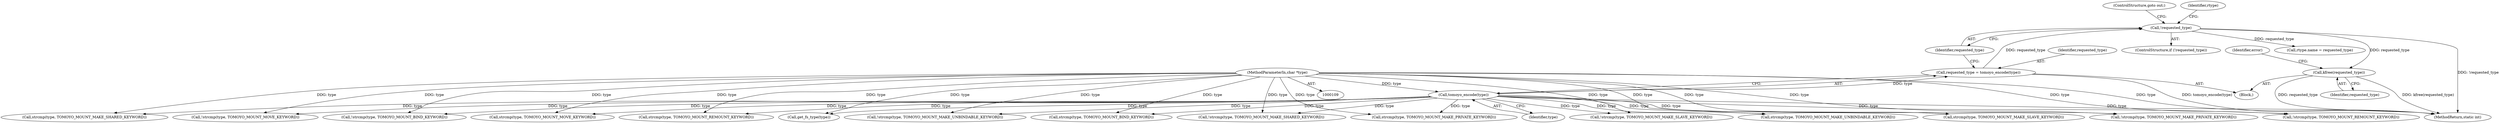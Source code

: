 digraph "0_linux_4e78c724d47e2342aa8fde61f6b8536f662f795f@API" {
"1000385" [label="(Call,kfree(requested_type))"];
"1000150" [label="(Call,!requested_type)"];
"1000145" [label="(Call,requested_type = tomoyo_encode(type))"];
"1000147" [label="(Call,tomoyo_encode(type))"];
"1000113" [label="(MethodParameterIn,char *type)"];
"1000150" [label="(Call,!requested_type)"];
"1000389" [label="(MethodReturn,static int)"];
"1000214" [label="(Call,strcmp(type, TOMOYO_MOUNT_BIND_KEYWORD))"];
"1000149" [label="(ControlStructure,if (!requested_type))"];
"1000151" [label="(Identifier,requested_type)"];
"1000201" [label="(Call,!strcmp(type, TOMOYO_MOUNT_MAKE_SLAVE_KEYWORD))"];
"1000147" [label="(Call,tomoyo_encode(type))"];
"1000153" [label="(Call,rtype.name = requested_type)"];
"1000146" [label="(Identifier,requested_type)"];
"1000202" [label="(Call,strcmp(type, TOMOYO_MOUNT_MAKE_SLAVE_KEYWORD))"];
"1000213" [label="(Call,!strcmp(type, TOMOYO_MOUNT_BIND_KEYWORD))"];
"1000184" [label="(Call,strcmp(type, TOMOYO_MOUNT_REMOUNT_KEYWORD))"];
"1000197" [label="(Call,strcmp(type, TOMOYO_MOUNT_MAKE_PRIVATE_KEYWORD))"];
"1000152" [label="(ControlStructure,goto out;)"];
"1000192" [label="(Call,strcmp(type, TOMOYO_MOUNT_MAKE_UNBINDABLE_KEYWORD))"];
"1000218" [label="(Call,strcmp(type, TOMOYO_MOUNT_MOVE_KEYWORD))"];
"1000388" [label="(Identifier,error)"];
"1000115" [label="(Block,)"];
"1000191" [label="(Call,!strcmp(type, TOMOYO_MOUNT_MAKE_UNBINDABLE_KEYWORD))"];
"1000148" [label="(Identifier,type)"];
"1000155" [label="(Identifier,rtype)"];
"1000183" [label="(Call,!strcmp(type, TOMOYO_MOUNT_REMOUNT_KEYWORD))"];
"1000113" [label="(MethodParameterIn,char *type)"];
"1000385" [label="(Call,kfree(requested_type))"];
"1000386" [label="(Identifier,requested_type)"];
"1000145" [label="(Call,requested_type = tomoyo_encode(type))"];
"1000206" [label="(Call,strcmp(type, TOMOYO_MOUNT_MAKE_SHARED_KEYWORD))"];
"1000230" [label="(Call,get_fs_type(type))"];
"1000205" [label="(Call,!strcmp(type, TOMOYO_MOUNT_MAKE_SHARED_KEYWORD))"];
"1000196" [label="(Call,!strcmp(type, TOMOYO_MOUNT_MAKE_PRIVATE_KEYWORD))"];
"1000217" [label="(Call,!strcmp(type, TOMOYO_MOUNT_MOVE_KEYWORD))"];
"1000385" -> "1000115"  [label="AST: "];
"1000385" -> "1000386"  [label="CFG: "];
"1000386" -> "1000385"  [label="AST: "];
"1000388" -> "1000385"  [label="CFG: "];
"1000385" -> "1000389"  [label="DDG: requested_type"];
"1000385" -> "1000389"  [label="DDG: kfree(requested_type)"];
"1000150" -> "1000385"  [label="DDG: requested_type"];
"1000150" -> "1000149"  [label="AST: "];
"1000150" -> "1000151"  [label="CFG: "];
"1000151" -> "1000150"  [label="AST: "];
"1000152" -> "1000150"  [label="CFG: "];
"1000155" -> "1000150"  [label="CFG: "];
"1000150" -> "1000389"  [label="DDG: !requested_type"];
"1000145" -> "1000150"  [label="DDG: requested_type"];
"1000150" -> "1000153"  [label="DDG: requested_type"];
"1000145" -> "1000115"  [label="AST: "];
"1000145" -> "1000147"  [label="CFG: "];
"1000146" -> "1000145"  [label="AST: "];
"1000147" -> "1000145"  [label="AST: "];
"1000151" -> "1000145"  [label="CFG: "];
"1000145" -> "1000389"  [label="DDG: tomoyo_encode(type)"];
"1000147" -> "1000145"  [label="DDG: type"];
"1000147" -> "1000148"  [label="CFG: "];
"1000148" -> "1000147"  [label="AST: "];
"1000147" -> "1000389"  [label="DDG: type"];
"1000113" -> "1000147"  [label="DDG: type"];
"1000147" -> "1000183"  [label="DDG: type"];
"1000147" -> "1000184"  [label="DDG: type"];
"1000147" -> "1000191"  [label="DDG: type"];
"1000147" -> "1000192"  [label="DDG: type"];
"1000147" -> "1000196"  [label="DDG: type"];
"1000147" -> "1000197"  [label="DDG: type"];
"1000147" -> "1000201"  [label="DDG: type"];
"1000147" -> "1000202"  [label="DDG: type"];
"1000147" -> "1000205"  [label="DDG: type"];
"1000147" -> "1000206"  [label="DDG: type"];
"1000147" -> "1000213"  [label="DDG: type"];
"1000147" -> "1000214"  [label="DDG: type"];
"1000147" -> "1000217"  [label="DDG: type"];
"1000147" -> "1000218"  [label="DDG: type"];
"1000147" -> "1000230"  [label="DDG: type"];
"1000113" -> "1000109"  [label="AST: "];
"1000113" -> "1000389"  [label="DDG: type"];
"1000113" -> "1000183"  [label="DDG: type"];
"1000113" -> "1000184"  [label="DDG: type"];
"1000113" -> "1000191"  [label="DDG: type"];
"1000113" -> "1000192"  [label="DDG: type"];
"1000113" -> "1000196"  [label="DDG: type"];
"1000113" -> "1000197"  [label="DDG: type"];
"1000113" -> "1000201"  [label="DDG: type"];
"1000113" -> "1000202"  [label="DDG: type"];
"1000113" -> "1000205"  [label="DDG: type"];
"1000113" -> "1000206"  [label="DDG: type"];
"1000113" -> "1000213"  [label="DDG: type"];
"1000113" -> "1000214"  [label="DDG: type"];
"1000113" -> "1000217"  [label="DDG: type"];
"1000113" -> "1000218"  [label="DDG: type"];
"1000113" -> "1000230"  [label="DDG: type"];
}
